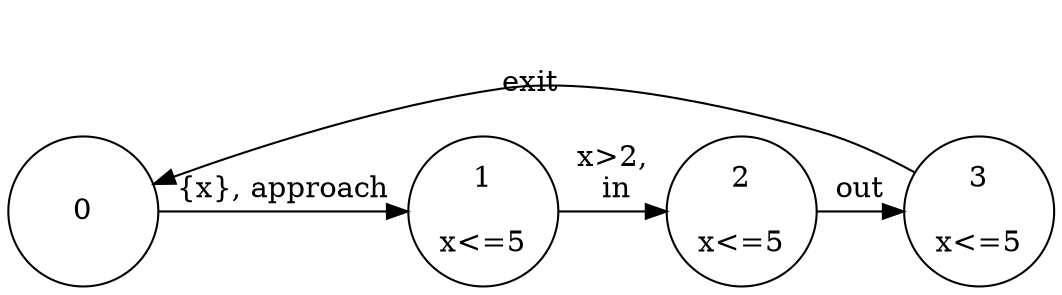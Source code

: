 digraph tg2dot {
node [height=1,width=1,shape=circle,fixedsize=true,color=black,fontsize=14]
0 [label="0"]
1 [label="1\n\nx<=5"]
2 [label="2\n\nx<=5"]
3 [label="3\n\nx<=5"]

rankdir=LR

{rank=same; 0;3}
{rank=same; 1;2}

rankdir=TB

{rank=same; 0;1}
{rank=same; 2;3}

0 -> 1 [label = "{x}, approach"]
1 -> 2 [label = "x>2,\l in"]
2 -> 3 [label = "out"]
3 -> 0 [label = "exit"]


}
